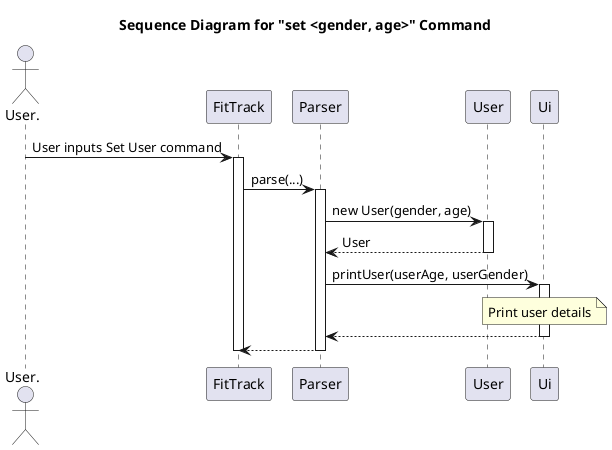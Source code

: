 @startuml
title Sequence Diagram for "set <gender, age>" Command

actor User.

User. -> FitTrack: User inputs Set User command

activate FitTrack
FitTrack -> Parser: parse(...)
activate Parser

Parser -> User: new User(gender, age)
activate User
User --> Parser: User
deactivate User

Parser -> Ui: printUser(userAge, userGender)
activate Ui

note over Ui
    Print user details
end note
Ui --> Parser
deactivate Ui
Parser --> FitTrack
deactivate Parser
deactivate FitTrack

@enduml
